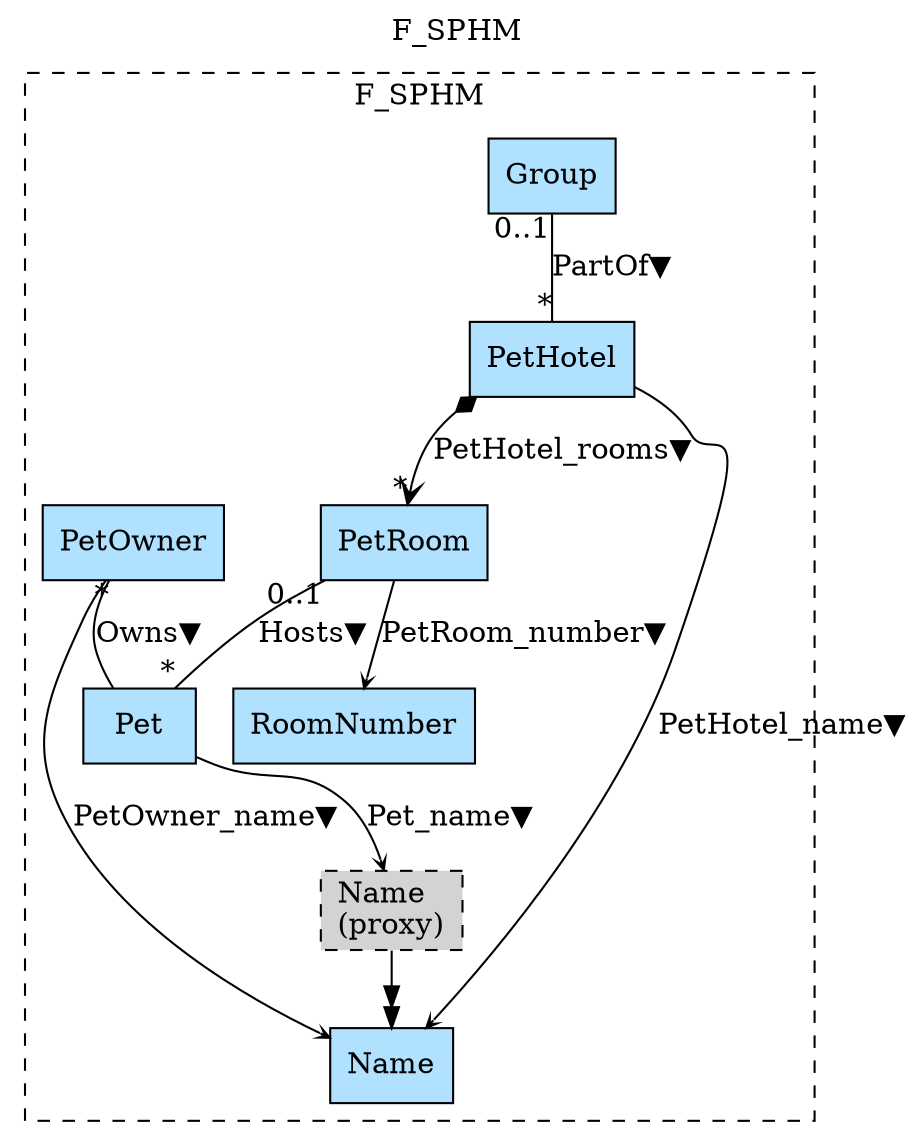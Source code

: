 digraph {graph[label=F_SPHM,labelloc=tl,labelfontsize=12];
subgraph cluster_F_SPHM{style=dashed;label=F_SPHM;
"Pet"[shape=record,fillcolor=lightskyblue1,style = filled,label="Pet"];
"PName"[shape=box,fillcolor=lightgray,style = "filled,dashed",label="Name\l(proxy)"];
"PetRoom"[shape=record,fillcolor=lightskyblue1,style = filled,label="PetRoom"];
"PetHotel"[shape=record,fillcolor=lightskyblue1,style = filled,label="PetHotel"];
"Group"[shape=record,fillcolor=lightskyblue1,style = filled,label="Group"];
"RoomNumber"[shape=record,fillcolor=lightskyblue1,style = filled,label="RoomNumber"];
"PetOwner"[shape=record,fillcolor=lightskyblue1,style = filled,label="PetOwner"];
"Name"[shape=record,fillcolor=lightskyblue1,style = filled,label="Name"];

"Pet"->"PName"[label="Pet_name▼",arrowhead=vee,headlabel="",arrowsize=.5];
"PetOwner"->"Pet"[label="Owns▼",dir=none,taillabel="*",headlabel=""];
"PetRoom"->"RoomNumber"[label="PetRoom_number▼",arrowhead=vee,headlabel="",arrowsize=.5];
"PetHotel"->"PetRoom"[label="PetHotel_rooms▼",arrowhead=vee,arrowtail=diamond,dir=both,headlabel="*"];
"Group"->"PetHotel"[label="PartOf▼",dir=none,taillabel="0..1",headlabel="*"];
"PetHotel"->"Name"[label="PetHotel_name▼",arrowhead=vee,headlabel="",arrowsize=.5];
"PetRoom"->"Pet"[label="Hosts▼",dir=none,taillabel="0..1",headlabel="*"];
"PetOwner"->"Name"[label="PetOwner_name▼",arrowhead=vee,headlabel="",arrowsize=.5];

}
"PName"->"Name"[arrowhead=normalnormal];
}